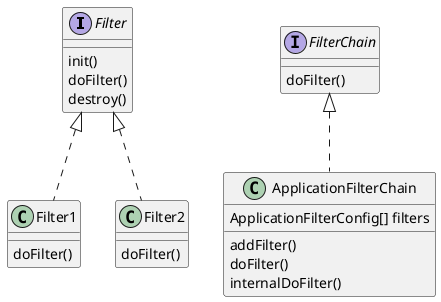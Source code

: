 @startuml
'https://plantuml.com/class-diagram
interface Filter{
init()
 doFilter()
 destroy()
}

interface FilterChain{
doFilter()
}

class ApplicationFilterChain implements FilterChain{
ApplicationFilterConfig[] filters
addFilter()
doFilter()
internalDoFilter()


}

class Filter1 implements Filter{
 doFilter()
}

class Filter2 implements Filter{
 doFilter()
}

@enduml
